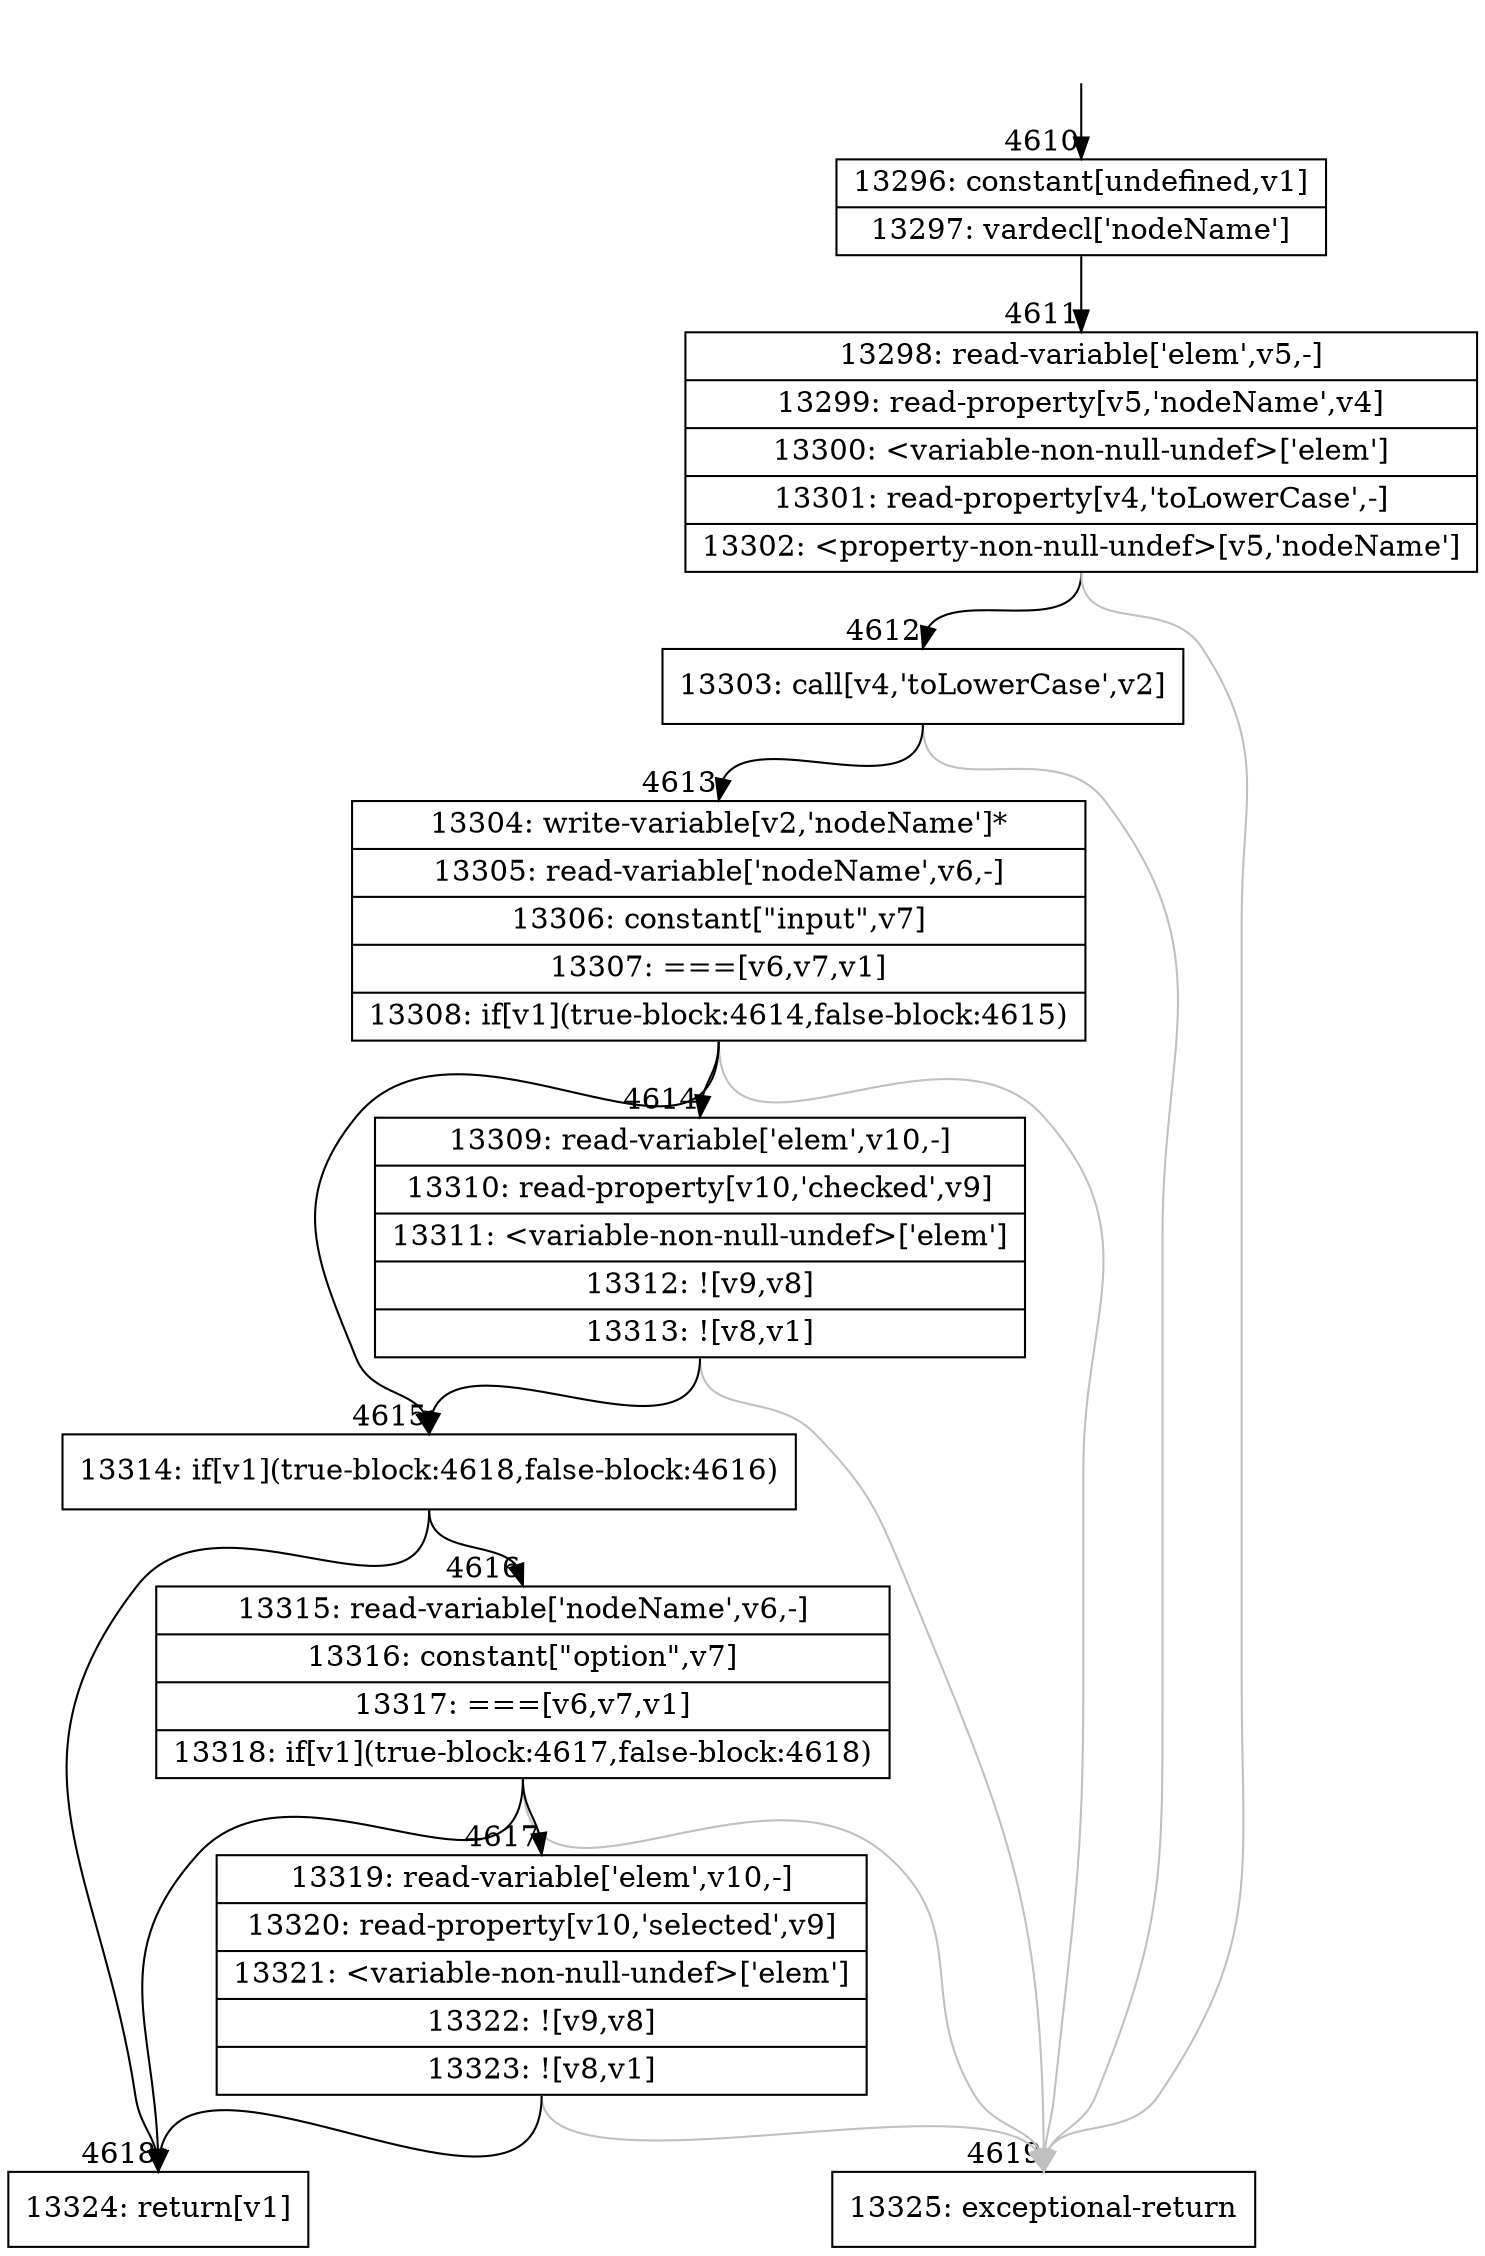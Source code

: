 digraph {
rankdir="TD"
BB_entry303[shape=none,label=""];
BB_entry303 -> BB4610 [tailport=s, headport=n, headlabel="    4610"]
BB4610 [shape=record label="{13296: constant[undefined,v1]|13297: vardecl['nodeName']}" ] 
BB4610 -> BB4611 [tailport=s, headport=n, headlabel="      4611"]
BB4611 [shape=record label="{13298: read-variable['elem',v5,-]|13299: read-property[v5,'nodeName',v4]|13300: \<variable-non-null-undef\>['elem']|13301: read-property[v4,'toLowerCase',-]|13302: \<property-non-null-undef\>[v5,'nodeName']}" ] 
BB4611 -> BB4612 [tailport=s, headport=n, headlabel="      4612"]
BB4611 -> BB4619 [tailport=s, headport=n, color=gray, headlabel="      4619"]
BB4612 [shape=record label="{13303: call[v4,'toLowerCase',v2]}" ] 
BB4612 -> BB4613 [tailport=s, headport=n, headlabel="      4613"]
BB4612 -> BB4619 [tailport=s, headport=n, color=gray]
BB4613 [shape=record label="{13304: write-variable[v2,'nodeName']*|13305: read-variable['nodeName',v6,-]|13306: constant[\"input\",v7]|13307: ===[v6,v7,v1]|13308: if[v1](true-block:4614,false-block:4615)}" ] 
BB4613 -> BB4615 [tailport=s, headport=n, headlabel="      4615"]
BB4613 -> BB4614 [tailport=s, headport=n, headlabel="      4614"]
BB4613 -> BB4619 [tailport=s, headport=n, color=gray]
BB4614 [shape=record label="{13309: read-variable['elem',v10,-]|13310: read-property[v10,'checked',v9]|13311: \<variable-non-null-undef\>['elem']|13312: ![v9,v8]|13313: ![v8,v1]}" ] 
BB4614 -> BB4615 [tailport=s, headport=n]
BB4614 -> BB4619 [tailport=s, headport=n, color=gray]
BB4615 [shape=record label="{13314: if[v1](true-block:4618,false-block:4616)}" ] 
BB4615 -> BB4618 [tailport=s, headport=n, headlabel="      4618"]
BB4615 -> BB4616 [tailport=s, headport=n, headlabel="      4616"]
BB4616 [shape=record label="{13315: read-variable['nodeName',v6,-]|13316: constant[\"option\",v7]|13317: ===[v6,v7,v1]|13318: if[v1](true-block:4617,false-block:4618)}" ] 
BB4616 -> BB4618 [tailport=s, headport=n]
BB4616 -> BB4617 [tailport=s, headport=n, headlabel="      4617"]
BB4616 -> BB4619 [tailport=s, headport=n, color=gray]
BB4617 [shape=record label="{13319: read-variable['elem',v10,-]|13320: read-property[v10,'selected',v9]|13321: \<variable-non-null-undef\>['elem']|13322: ![v9,v8]|13323: ![v8,v1]}" ] 
BB4617 -> BB4618 [tailport=s, headport=n]
BB4617 -> BB4619 [tailport=s, headport=n, color=gray]
BB4618 [shape=record label="{13324: return[v1]}" ] 
BB4619 [shape=record label="{13325: exceptional-return}" ] 
}
